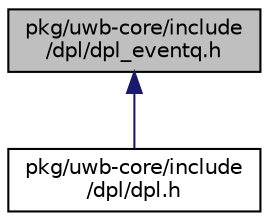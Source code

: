 digraph "pkg/uwb-core/include/dpl/dpl_eventq.h"
{
 // LATEX_PDF_SIZE
  edge [fontname="Helvetica",fontsize="10",labelfontname="Helvetica",labelfontsize="10"];
  node [fontname="Helvetica",fontsize="10",shape=record];
  Node1 [label="pkg/uwb-core/include\l/dpl/dpl_eventq.h",height=0.2,width=0.4,color="black", fillcolor="grey75", style="filled", fontcolor="black",tooltip="uwb-core DPL (Decawave Porting Layer) event queue wrappers"];
  Node1 -> Node2 [dir="back",color="midnightblue",fontsize="10",style="solid",fontname="Helvetica"];
  Node2 [label="pkg/uwb-core/include\l/dpl/dpl.h",height=0.2,width=0.4,color="black", fillcolor="white", style="filled",URL="$dpl_8h.html",tooltip="Abstraction layer for RIOT adaption."];
}
